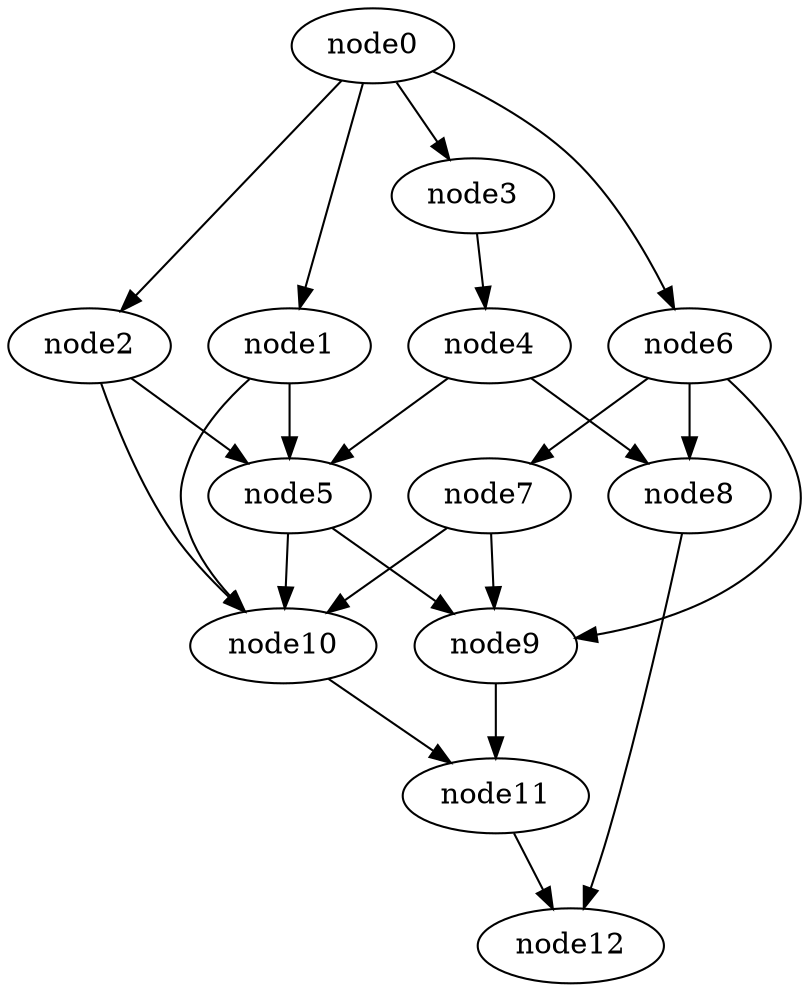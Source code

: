 digraph g{
	node12
	node11 -> node12
	node10 -> node11
	node9 -> node11
	node8 -> node12
	node7 -> node10
	node7 -> node9
	node6 -> node9
	node6 -> node8
	node6 -> node7
	node5 -> node10
	node5 -> node9
	node4 -> node8
	node4 -> node5
	node3 -> node4
	node2 -> node10
	node2 -> node5
	node1 -> node10
	node1 -> node5
	node0 -> node6
	node0 -> node3
	node0 -> node2
	node0 -> node1
}

